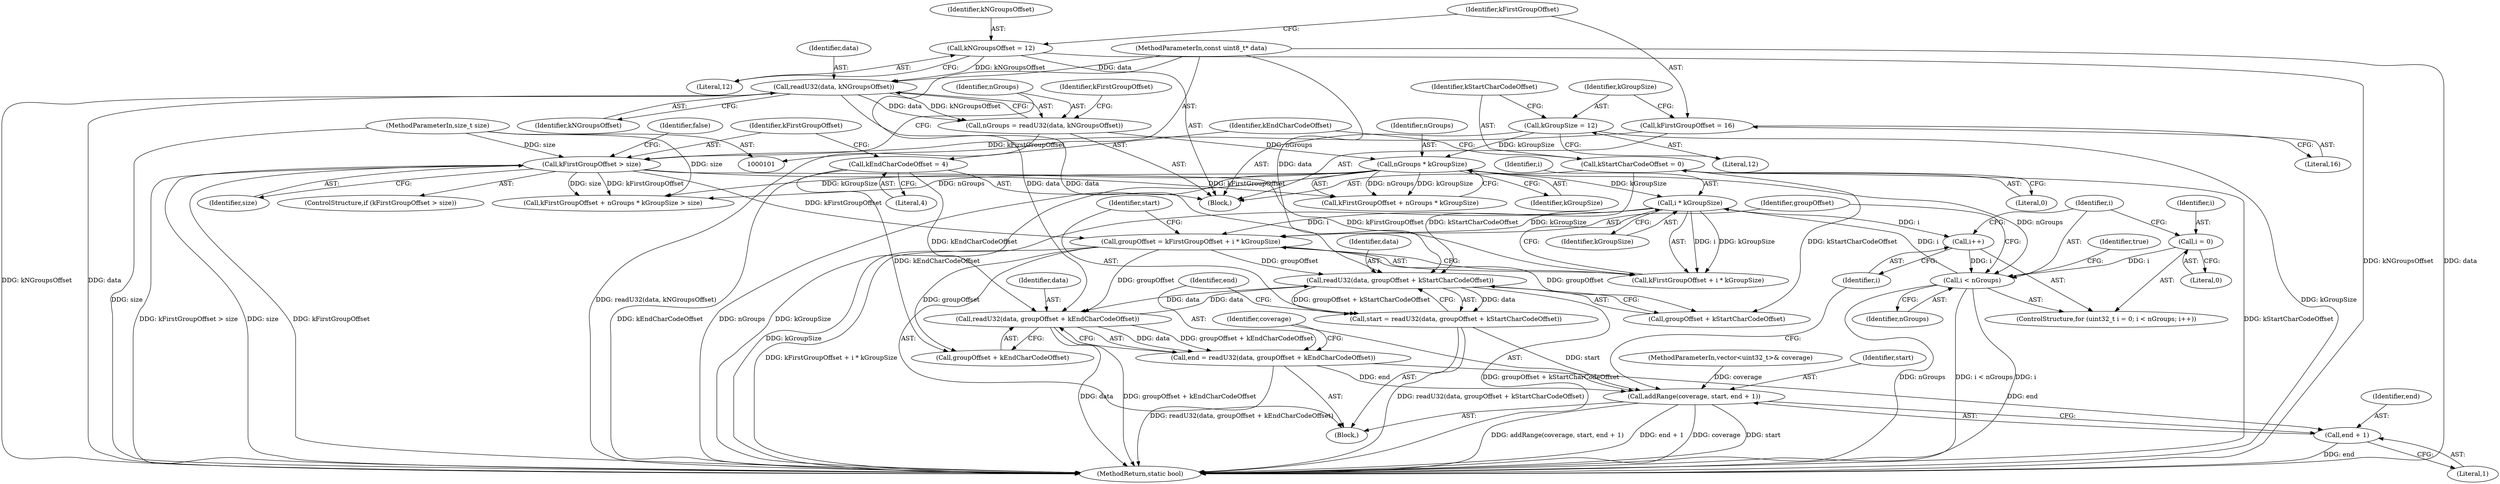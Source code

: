 digraph "1_Android_ed4c8d79153baab7f26562afb8930652dfbf853b@API" {
"1000172" [label="(Call,readU32(data, groupOffset + kStartCharCodeOffset))"];
"1000180" [label="(Call,readU32(data, groupOffset + kEndCharCodeOffset))"];
"1000172" [label="(Call,readU32(data, groupOffset + kStartCharCodeOffset))"];
"1000136" [label="(Call,readU32(data, kNGroupsOffset))"];
"1000103" [label="(MethodParameterIn,const uint8_t* data)"];
"1000107" [label="(Call,kNGroupsOffset = 12)"];
"1000162" [label="(Call,groupOffset = kFirstGroupOffset + i * kGroupSize)"];
"1000127" [label="(Call,kFirstGroupOffset > size)"];
"1000111" [label="(Call,kFirstGroupOffset = 16)"];
"1000104" [label="(MethodParameterIn,size_t size)"];
"1000166" [label="(Call,i * kGroupSize)"];
"1000155" [label="(Call,i < nGroups)"];
"1000158" [label="(Call,i++)"];
"1000152" [label="(Call,i = 0)"];
"1000143" [label="(Call,nGroups * kGroupSize)"];
"1000134" [label="(Call,nGroups = readU32(data, kNGroupsOffset))"];
"1000115" [label="(Call,kGroupSize = 12)"];
"1000119" [label="(Call,kStartCharCodeOffset = 0)"];
"1000123" [label="(Call,kEndCharCodeOffset = 4)"];
"1000170" [label="(Call,start = readU32(data, groupOffset + kStartCharCodeOffset))"];
"1000185" [label="(Call,addRange(coverage, start, end + 1))"];
"1000178" [label="(Call,end = readU32(data, groupOffset + kEndCharCodeOffset))"];
"1000188" [label="(Call,end + 1)"];
"1000108" [label="(Identifier,kNGroupsOffset)"];
"1000116" [label="(Identifier,kGroupSize)"];
"1000189" [label="(Identifier,end)"];
"1000109" [label="(Literal,12)"];
"1000142" [label="(Identifier,kFirstGroupOffset)"];
"1000111" [label="(Call,kFirstGroupOffset = 16)"];
"1000117" [label="(Literal,12)"];
"1000125" [label="(Literal,4)"];
"1000138" [label="(Identifier,kNGroupsOffset)"];
"1000102" [label="(MethodParameterIn,vector<uint32_t>& coverage)"];
"1000170" [label="(Call,start = readU32(data, groupOffset + kStartCharCodeOffset))"];
"1000182" [label="(Call,groupOffset + kEndCharCodeOffset)"];
"1000163" [label="(Identifier,groupOffset)"];
"1000145" [label="(Identifier,kGroupSize)"];
"1000179" [label="(Identifier,end)"];
"1000157" [label="(Identifier,nGroups)"];
"1000136" [label="(Call,readU32(data, kNGroupsOffset))"];
"1000167" [label="(Identifier,i)"];
"1000120" [label="(Identifier,kStartCharCodeOffset)"];
"1000115" [label="(Call,kGroupSize = 12)"];
"1000180" [label="(Call,readU32(data, groupOffset + kEndCharCodeOffset))"];
"1000144" [label="(Identifier,nGroups)"];
"1000166" [label="(Call,i * kGroupSize)"];
"1000127" [label="(Call,kFirstGroupOffset > size)"];
"1000174" [label="(Call,groupOffset + kStartCharCodeOffset)"];
"1000119" [label="(Call,kStartCharCodeOffset = 0)"];
"1000124" [label="(Identifier,kEndCharCodeOffset)"];
"1000178" [label="(Call,end = readU32(data, groupOffset + kEndCharCodeOffset))"];
"1000141" [label="(Call,kFirstGroupOffset + nGroups * kGroupSize)"];
"1000113" [label="(Literal,16)"];
"1000193" [label="(MethodReturn,static bool)"];
"1000135" [label="(Identifier,nGroups)"];
"1000173" [label="(Identifier,data)"];
"1000123" [label="(Call,kEndCharCodeOffset = 4)"];
"1000129" [label="(Identifier,size)"];
"1000190" [label="(Literal,1)"];
"1000186" [label="(Identifier,coverage)"];
"1000137" [label="(Identifier,data)"];
"1000168" [label="(Identifier,kGroupSize)"];
"1000156" [label="(Identifier,i)"];
"1000150" [label="(ControlStructure,for (uint32_t i = 0; i < nGroups; i++))"];
"1000152" [label="(Call,i = 0)"];
"1000187" [label="(Identifier,start)"];
"1000112" [label="(Identifier,kFirstGroupOffset)"];
"1000159" [label="(Identifier,i)"];
"1000128" [label="(Identifier,kFirstGroupOffset)"];
"1000172" [label="(Call,readU32(data, groupOffset + kStartCharCodeOffset))"];
"1000192" [label="(Identifier,true)"];
"1000158" [label="(Call,i++)"];
"1000107" [label="(Call,kNGroupsOffset = 12)"];
"1000185" [label="(Call,addRange(coverage, start, end + 1))"];
"1000181" [label="(Identifier,data)"];
"1000134" [label="(Call,nGroups = readU32(data, kNGroupsOffset))"];
"1000155" [label="(Call,i < nGroups)"];
"1000171" [label="(Identifier,start)"];
"1000121" [label="(Literal,0)"];
"1000103" [label="(MethodParameterIn,const uint8_t* data)"];
"1000162" [label="(Call,groupOffset = kFirstGroupOffset + i * kGroupSize)"];
"1000160" [label="(Block,)"];
"1000164" [label="(Call,kFirstGroupOffset + i * kGroupSize)"];
"1000143" [label="(Call,nGroups * kGroupSize)"];
"1000154" [label="(Literal,0)"];
"1000126" [label="(ControlStructure,if (kFirstGroupOffset > size))"];
"1000104" [label="(MethodParameterIn,size_t size)"];
"1000132" [label="(Identifier,false)"];
"1000153" [label="(Identifier,i)"];
"1000105" [label="(Block,)"];
"1000140" [label="(Call,kFirstGroupOffset + nGroups * kGroupSize > size)"];
"1000188" [label="(Call,end + 1)"];
"1000172" -> "1000170"  [label="AST: "];
"1000172" -> "1000174"  [label="CFG: "];
"1000173" -> "1000172"  [label="AST: "];
"1000174" -> "1000172"  [label="AST: "];
"1000170" -> "1000172"  [label="CFG: "];
"1000172" -> "1000193"  [label="DDG: groupOffset + kStartCharCodeOffset"];
"1000172" -> "1000170"  [label="DDG: data"];
"1000172" -> "1000170"  [label="DDG: groupOffset + kStartCharCodeOffset"];
"1000180" -> "1000172"  [label="DDG: data"];
"1000136" -> "1000172"  [label="DDG: data"];
"1000103" -> "1000172"  [label="DDG: data"];
"1000162" -> "1000172"  [label="DDG: groupOffset"];
"1000119" -> "1000172"  [label="DDG: kStartCharCodeOffset"];
"1000172" -> "1000180"  [label="DDG: data"];
"1000180" -> "1000178"  [label="AST: "];
"1000180" -> "1000182"  [label="CFG: "];
"1000181" -> "1000180"  [label="AST: "];
"1000182" -> "1000180"  [label="AST: "];
"1000178" -> "1000180"  [label="CFG: "];
"1000180" -> "1000193"  [label="DDG: data"];
"1000180" -> "1000193"  [label="DDG: groupOffset + kEndCharCodeOffset"];
"1000180" -> "1000178"  [label="DDG: data"];
"1000180" -> "1000178"  [label="DDG: groupOffset + kEndCharCodeOffset"];
"1000103" -> "1000180"  [label="DDG: data"];
"1000162" -> "1000180"  [label="DDG: groupOffset"];
"1000123" -> "1000180"  [label="DDG: kEndCharCodeOffset"];
"1000136" -> "1000134"  [label="AST: "];
"1000136" -> "1000138"  [label="CFG: "];
"1000137" -> "1000136"  [label="AST: "];
"1000138" -> "1000136"  [label="AST: "];
"1000134" -> "1000136"  [label="CFG: "];
"1000136" -> "1000193"  [label="DDG: kNGroupsOffset"];
"1000136" -> "1000193"  [label="DDG: data"];
"1000136" -> "1000134"  [label="DDG: data"];
"1000136" -> "1000134"  [label="DDG: kNGroupsOffset"];
"1000103" -> "1000136"  [label="DDG: data"];
"1000107" -> "1000136"  [label="DDG: kNGroupsOffset"];
"1000103" -> "1000101"  [label="AST: "];
"1000103" -> "1000193"  [label="DDG: data"];
"1000107" -> "1000105"  [label="AST: "];
"1000107" -> "1000109"  [label="CFG: "];
"1000108" -> "1000107"  [label="AST: "];
"1000109" -> "1000107"  [label="AST: "];
"1000112" -> "1000107"  [label="CFG: "];
"1000107" -> "1000193"  [label="DDG: kNGroupsOffset"];
"1000162" -> "1000160"  [label="AST: "];
"1000162" -> "1000164"  [label="CFG: "];
"1000163" -> "1000162"  [label="AST: "];
"1000164" -> "1000162"  [label="AST: "];
"1000171" -> "1000162"  [label="CFG: "];
"1000162" -> "1000193"  [label="DDG: kFirstGroupOffset + i * kGroupSize"];
"1000127" -> "1000162"  [label="DDG: kFirstGroupOffset"];
"1000166" -> "1000162"  [label="DDG: i"];
"1000166" -> "1000162"  [label="DDG: kGroupSize"];
"1000162" -> "1000174"  [label="DDG: groupOffset"];
"1000162" -> "1000182"  [label="DDG: groupOffset"];
"1000127" -> "1000126"  [label="AST: "];
"1000127" -> "1000129"  [label="CFG: "];
"1000128" -> "1000127"  [label="AST: "];
"1000129" -> "1000127"  [label="AST: "];
"1000132" -> "1000127"  [label="CFG: "];
"1000135" -> "1000127"  [label="CFG: "];
"1000127" -> "1000193"  [label="DDG: kFirstGroupOffset > size"];
"1000127" -> "1000193"  [label="DDG: size"];
"1000127" -> "1000193"  [label="DDG: kFirstGroupOffset"];
"1000111" -> "1000127"  [label="DDG: kFirstGroupOffset"];
"1000104" -> "1000127"  [label="DDG: size"];
"1000127" -> "1000140"  [label="DDG: kFirstGroupOffset"];
"1000127" -> "1000140"  [label="DDG: size"];
"1000127" -> "1000141"  [label="DDG: kFirstGroupOffset"];
"1000127" -> "1000164"  [label="DDG: kFirstGroupOffset"];
"1000111" -> "1000105"  [label="AST: "];
"1000111" -> "1000113"  [label="CFG: "];
"1000112" -> "1000111"  [label="AST: "];
"1000113" -> "1000111"  [label="AST: "];
"1000116" -> "1000111"  [label="CFG: "];
"1000104" -> "1000101"  [label="AST: "];
"1000104" -> "1000193"  [label="DDG: size"];
"1000104" -> "1000140"  [label="DDG: size"];
"1000166" -> "1000164"  [label="AST: "];
"1000166" -> "1000168"  [label="CFG: "];
"1000167" -> "1000166"  [label="AST: "];
"1000168" -> "1000166"  [label="AST: "];
"1000164" -> "1000166"  [label="CFG: "];
"1000166" -> "1000193"  [label="DDG: kGroupSize"];
"1000166" -> "1000158"  [label="DDG: i"];
"1000166" -> "1000164"  [label="DDG: i"];
"1000166" -> "1000164"  [label="DDG: kGroupSize"];
"1000155" -> "1000166"  [label="DDG: i"];
"1000143" -> "1000166"  [label="DDG: kGroupSize"];
"1000155" -> "1000150"  [label="AST: "];
"1000155" -> "1000157"  [label="CFG: "];
"1000156" -> "1000155"  [label="AST: "];
"1000157" -> "1000155"  [label="AST: "];
"1000163" -> "1000155"  [label="CFG: "];
"1000192" -> "1000155"  [label="CFG: "];
"1000155" -> "1000193"  [label="DDG: nGroups"];
"1000155" -> "1000193"  [label="DDG: i < nGroups"];
"1000155" -> "1000193"  [label="DDG: i"];
"1000158" -> "1000155"  [label="DDG: i"];
"1000152" -> "1000155"  [label="DDG: i"];
"1000143" -> "1000155"  [label="DDG: nGroups"];
"1000158" -> "1000150"  [label="AST: "];
"1000158" -> "1000159"  [label="CFG: "];
"1000159" -> "1000158"  [label="AST: "];
"1000156" -> "1000158"  [label="CFG: "];
"1000152" -> "1000150"  [label="AST: "];
"1000152" -> "1000154"  [label="CFG: "];
"1000153" -> "1000152"  [label="AST: "];
"1000154" -> "1000152"  [label="AST: "];
"1000156" -> "1000152"  [label="CFG: "];
"1000143" -> "1000141"  [label="AST: "];
"1000143" -> "1000145"  [label="CFG: "];
"1000144" -> "1000143"  [label="AST: "];
"1000145" -> "1000143"  [label="AST: "];
"1000141" -> "1000143"  [label="CFG: "];
"1000143" -> "1000193"  [label="DDG: nGroups"];
"1000143" -> "1000193"  [label="DDG: kGroupSize"];
"1000143" -> "1000140"  [label="DDG: nGroups"];
"1000143" -> "1000140"  [label="DDG: kGroupSize"];
"1000143" -> "1000141"  [label="DDG: nGroups"];
"1000143" -> "1000141"  [label="DDG: kGroupSize"];
"1000134" -> "1000143"  [label="DDG: nGroups"];
"1000115" -> "1000143"  [label="DDG: kGroupSize"];
"1000134" -> "1000105"  [label="AST: "];
"1000135" -> "1000134"  [label="AST: "];
"1000142" -> "1000134"  [label="CFG: "];
"1000134" -> "1000193"  [label="DDG: readU32(data, kNGroupsOffset)"];
"1000115" -> "1000105"  [label="AST: "];
"1000115" -> "1000117"  [label="CFG: "];
"1000116" -> "1000115"  [label="AST: "];
"1000117" -> "1000115"  [label="AST: "];
"1000120" -> "1000115"  [label="CFG: "];
"1000115" -> "1000193"  [label="DDG: kGroupSize"];
"1000119" -> "1000105"  [label="AST: "];
"1000119" -> "1000121"  [label="CFG: "];
"1000120" -> "1000119"  [label="AST: "];
"1000121" -> "1000119"  [label="AST: "];
"1000124" -> "1000119"  [label="CFG: "];
"1000119" -> "1000193"  [label="DDG: kStartCharCodeOffset"];
"1000119" -> "1000174"  [label="DDG: kStartCharCodeOffset"];
"1000123" -> "1000105"  [label="AST: "];
"1000123" -> "1000125"  [label="CFG: "];
"1000124" -> "1000123"  [label="AST: "];
"1000125" -> "1000123"  [label="AST: "];
"1000128" -> "1000123"  [label="CFG: "];
"1000123" -> "1000193"  [label="DDG: kEndCharCodeOffset"];
"1000123" -> "1000182"  [label="DDG: kEndCharCodeOffset"];
"1000170" -> "1000160"  [label="AST: "];
"1000171" -> "1000170"  [label="AST: "];
"1000179" -> "1000170"  [label="CFG: "];
"1000170" -> "1000193"  [label="DDG: readU32(data, groupOffset + kStartCharCodeOffset)"];
"1000170" -> "1000185"  [label="DDG: start"];
"1000185" -> "1000160"  [label="AST: "];
"1000185" -> "1000188"  [label="CFG: "];
"1000186" -> "1000185"  [label="AST: "];
"1000187" -> "1000185"  [label="AST: "];
"1000188" -> "1000185"  [label="AST: "];
"1000159" -> "1000185"  [label="CFG: "];
"1000185" -> "1000193"  [label="DDG: addRange(coverage, start, end + 1)"];
"1000185" -> "1000193"  [label="DDG: end + 1"];
"1000185" -> "1000193"  [label="DDG: coverage"];
"1000185" -> "1000193"  [label="DDG: start"];
"1000102" -> "1000185"  [label="DDG: coverage"];
"1000178" -> "1000185"  [label="DDG: end"];
"1000178" -> "1000160"  [label="AST: "];
"1000179" -> "1000178"  [label="AST: "];
"1000186" -> "1000178"  [label="CFG: "];
"1000178" -> "1000193"  [label="DDG: readU32(data, groupOffset + kEndCharCodeOffset)"];
"1000178" -> "1000188"  [label="DDG: end"];
"1000188" -> "1000190"  [label="CFG: "];
"1000189" -> "1000188"  [label="AST: "];
"1000190" -> "1000188"  [label="AST: "];
"1000188" -> "1000193"  [label="DDG: end"];
}
